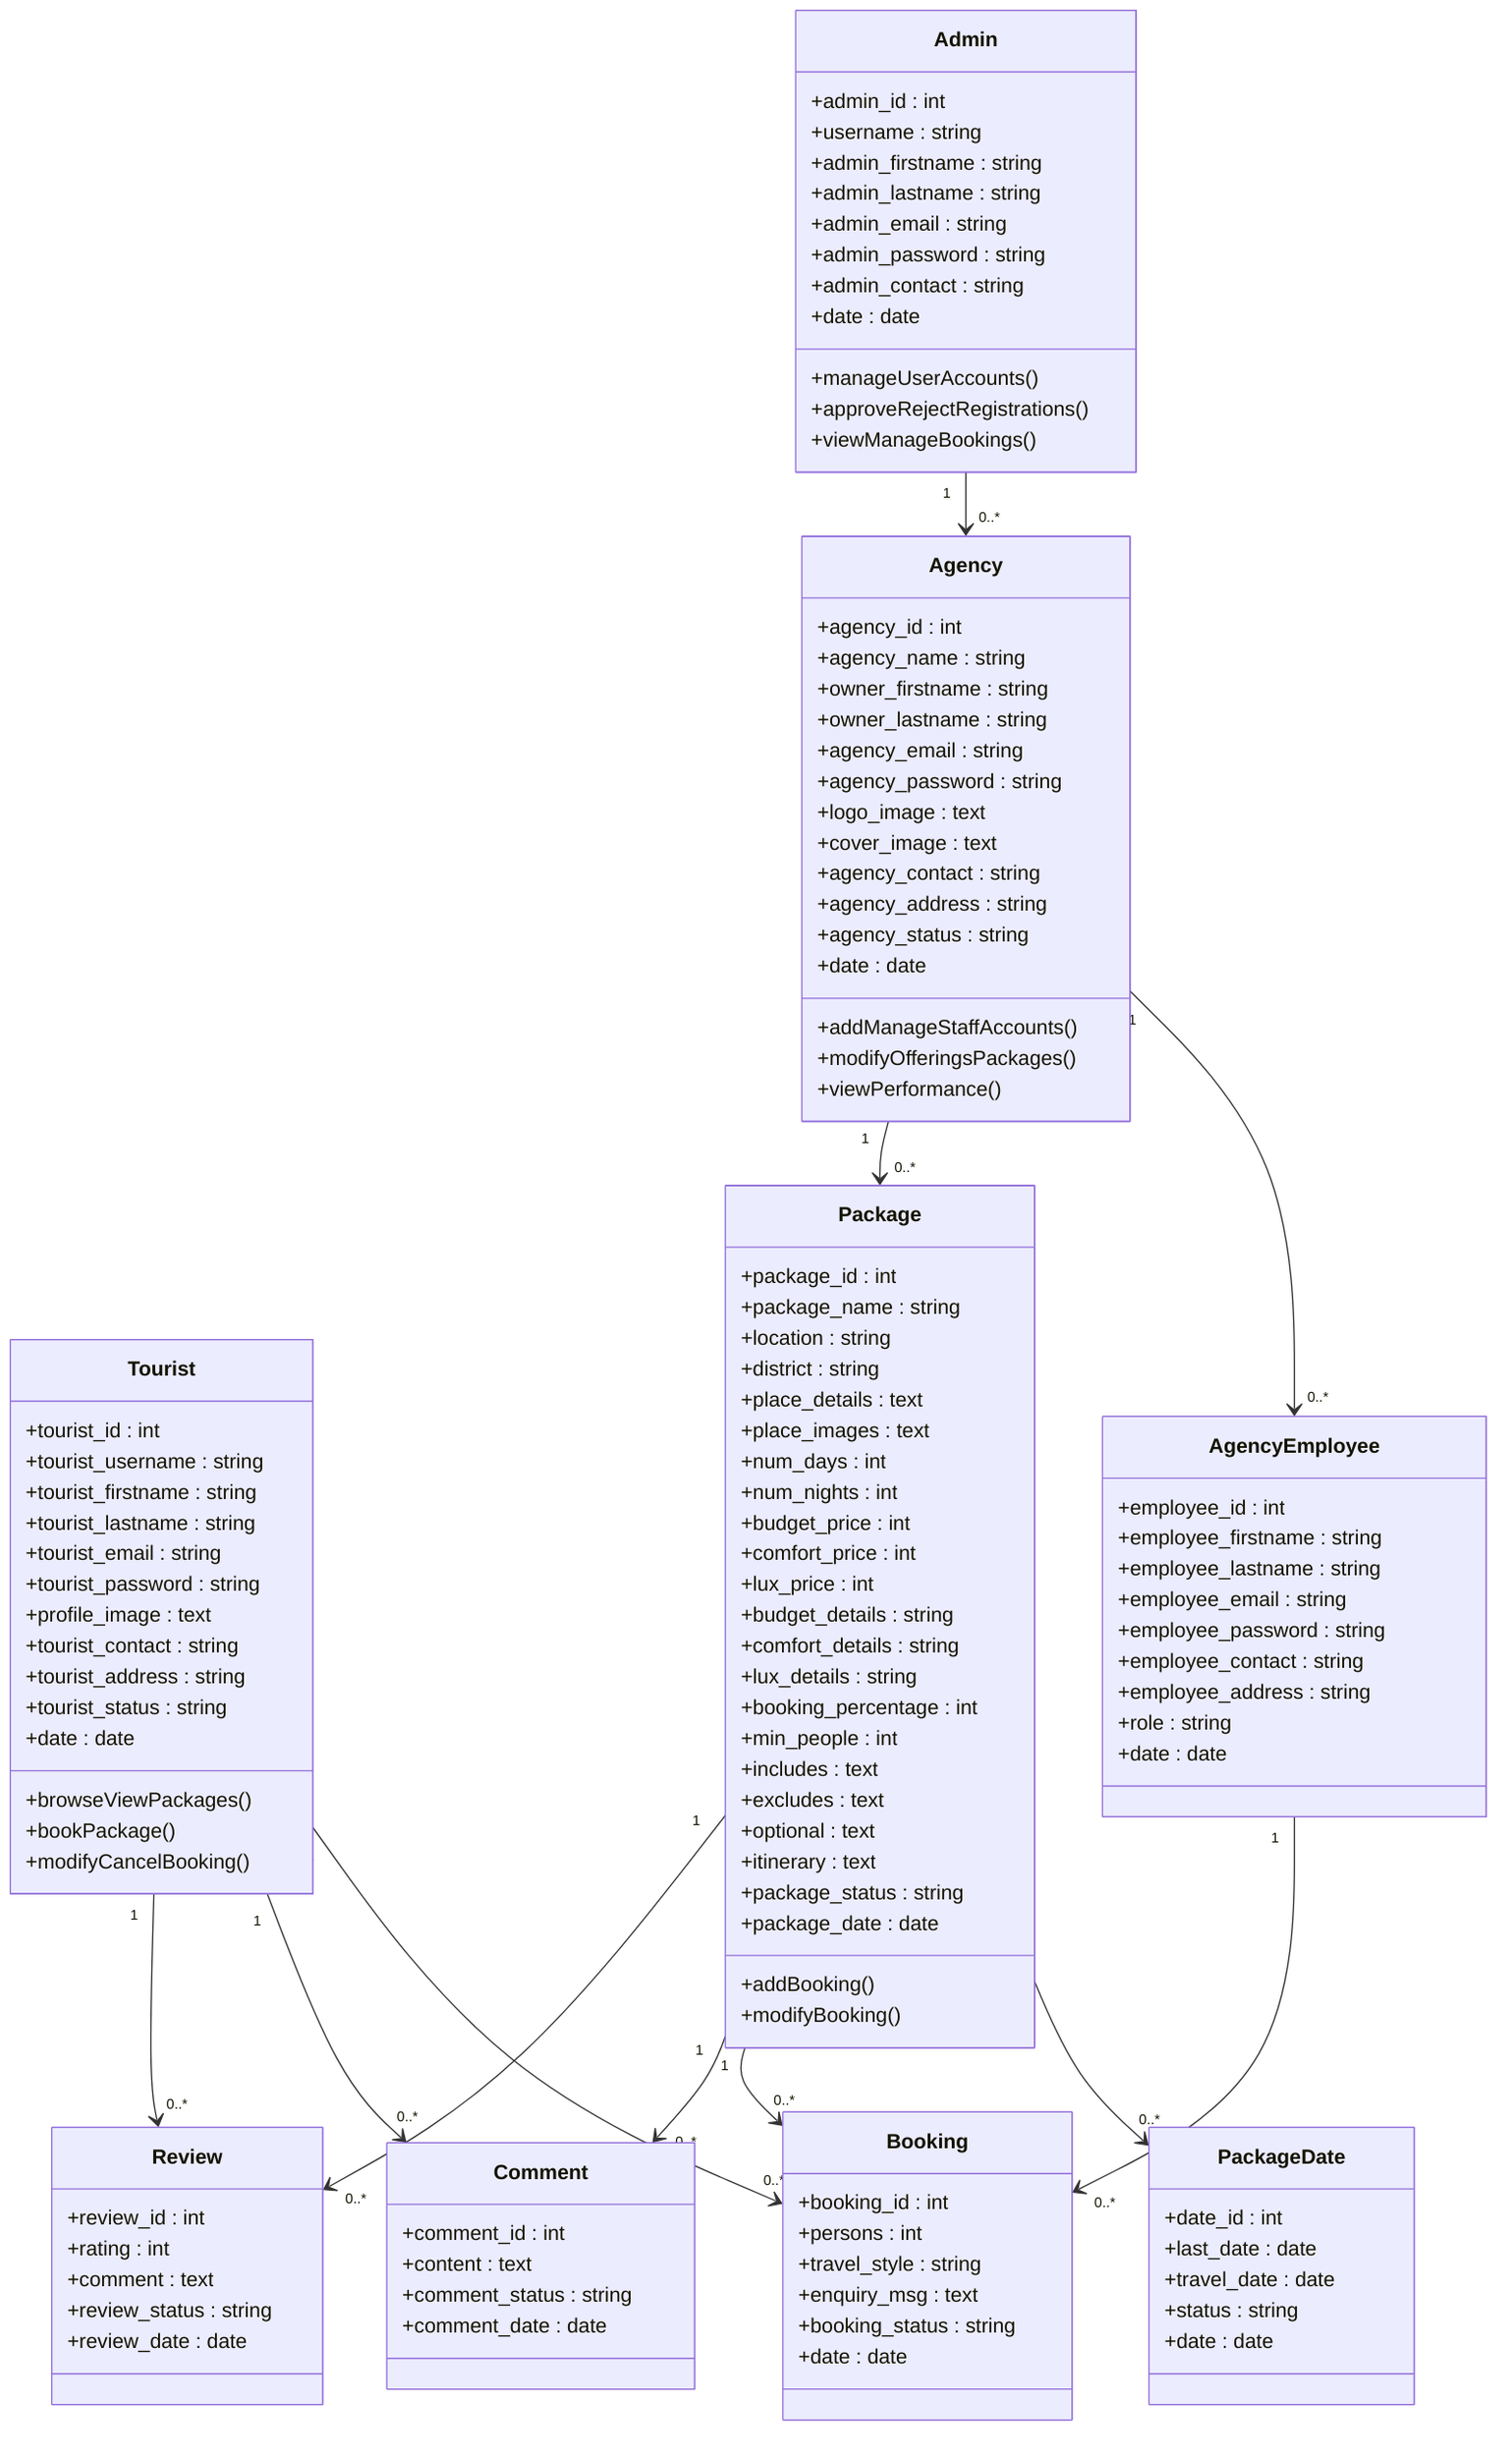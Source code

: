 classDiagram
  class Admin {
    +admin_id : int
    +username : string
    +admin_firstname : string
    +admin_lastname : string
    +admin_email : string
    +admin_password : string
    +admin_contact : string
    +date : date
    +manageUserAccounts()
    +approveRejectRegistrations()
    +viewManageBookings()
  }

  class Tourist {
    +tourist_id : int
    +tourist_username : string
    +tourist_firstname : string
    +tourist_lastname : string
    +tourist_email : string
    +tourist_password : string
    +profile_image : text
    +tourist_contact : string
    +tourist_address : string
    +tourist_status : string
    +date : date
    +browseViewPackages()
    +bookPackage()
    +modifyCancelBooking()
  }

  class Agency {
    +agency_id : int
    +agency_name : string
    +owner_firstname : string
    +owner_lastname : string
    +agency_email : string
    +agency_password : string
    +logo_image : text
    +cover_image : text
    +agency_contact : string
    +agency_address : string
    +agency_status : string
    +date : date
    +addManageStaffAccounts()
    +modifyOfferingsPackages()
    +viewPerformance()
  }

  class AgencyEmployee {
    +employee_id : int
    +employee_firstname : string
    +employee_lastname : string
    +employee_email : string
    +employee_password : string
    +employee_contact : string
    +employee_address : string
    +role : string
    +date : date
  }

  class Package {
    +package_id : int
    +package_name : string
    +location : string
    +district : string
    +place_details : text
    +place_images : text
    +num_days : int
    +num_nights : int
    +budget_price : int
    +comfort_price : int
    +lux_price : int
    +budget_details : string
    +comfort_details : string
    +lux_details : string
    +booking_percentage : int
    +min_people : int
    +includes : text
    +excludes : text
    +optional : text
    +itinerary : text
    +package_status : string
    +package_date : date
    +addBooking()
    +modifyBooking()
  }

  class PackageDate {
    +date_id : int
    +last_date : date
    +travel_date : date
    +status : string
    +date : date
  }

  class Booking {
    +booking_id : int
    +persons : int
    +travel_style : string
    +enquiry_msg : text
    +booking_status : string
    +date : date
  }

  class Comment {
    +comment_id : int
    +content : text
    +comment_status : string
    +comment_date : date
  }

  class Review {
    +review_id : int
    +rating : int
    +comment : text
    +review_status : string
    +review_date : date
  }

  Admin "1" --> "0..*" Agency
  Tourist "1" --> "0..*" Booking
  Agency "1" --> "0..*" AgencyEmployee
  Agency "1" --> "0..*" Package
  AgencyEmployee "1" --> "0..*" Booking
  Tourist "1" --> "0..*" Comment
  Tourist "1" --> "0..*" Review
  Package "1" --> "0..*" PackageDate
  Package "1" --> "0..*" Booking
  Package "1" --> "0..*" Comment
  Package "1" --> "0..*" Review